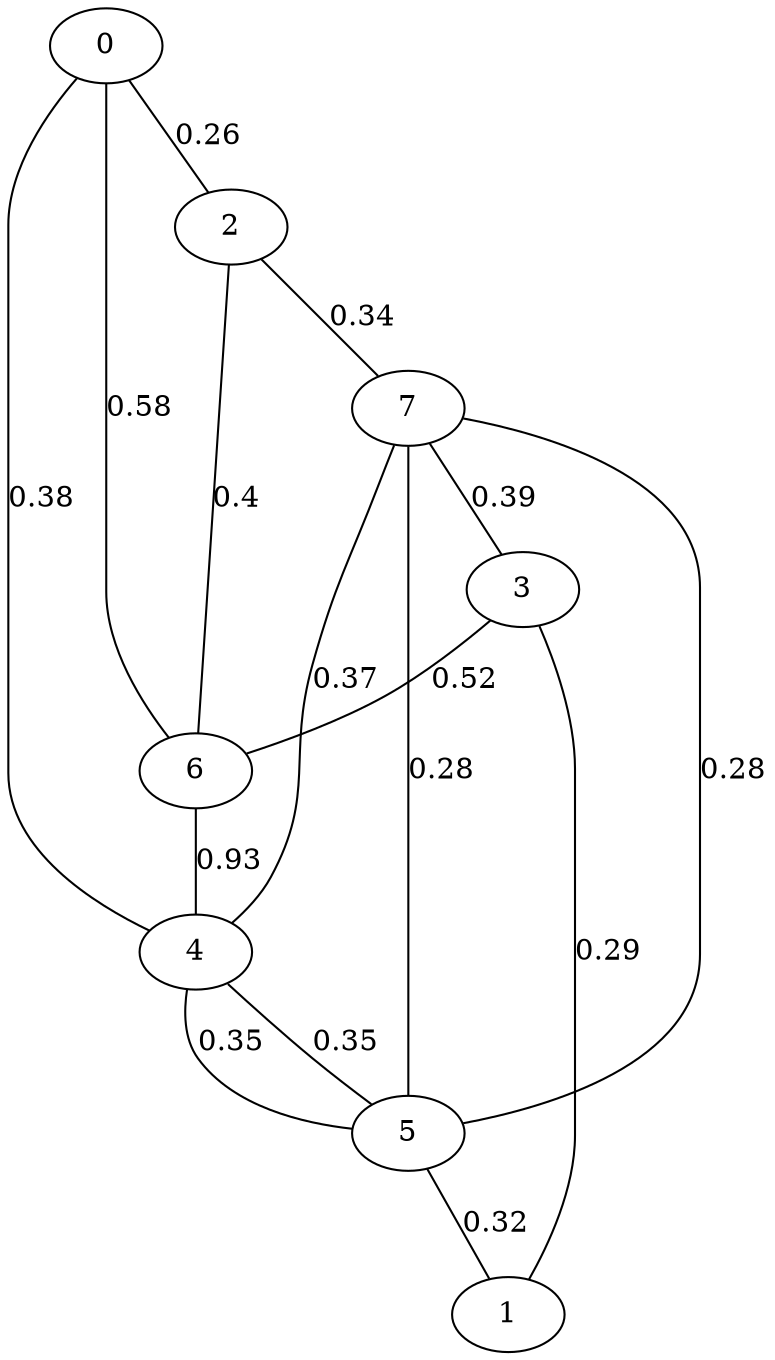 graph {0 -- 2[label=0.26];
1 -- 3[label=0.29];
0 -- 4[label=0.38];
4 -- 5[label=0.35];
5 -- 1[label=0.32];
5 -- 4[label=0.35];
3 -- 6[label=0.52];
6 -- 2[label=0.4];
6 -- 0[label=0.58];
6 -- 4[label=0.93];
7 -- 3[label=0.39];
7 -- 5[label=0.28];
2 -- 7[label=0.34];
4 -- 7[label=0.37];
5 -- 7[label=0.28];
}